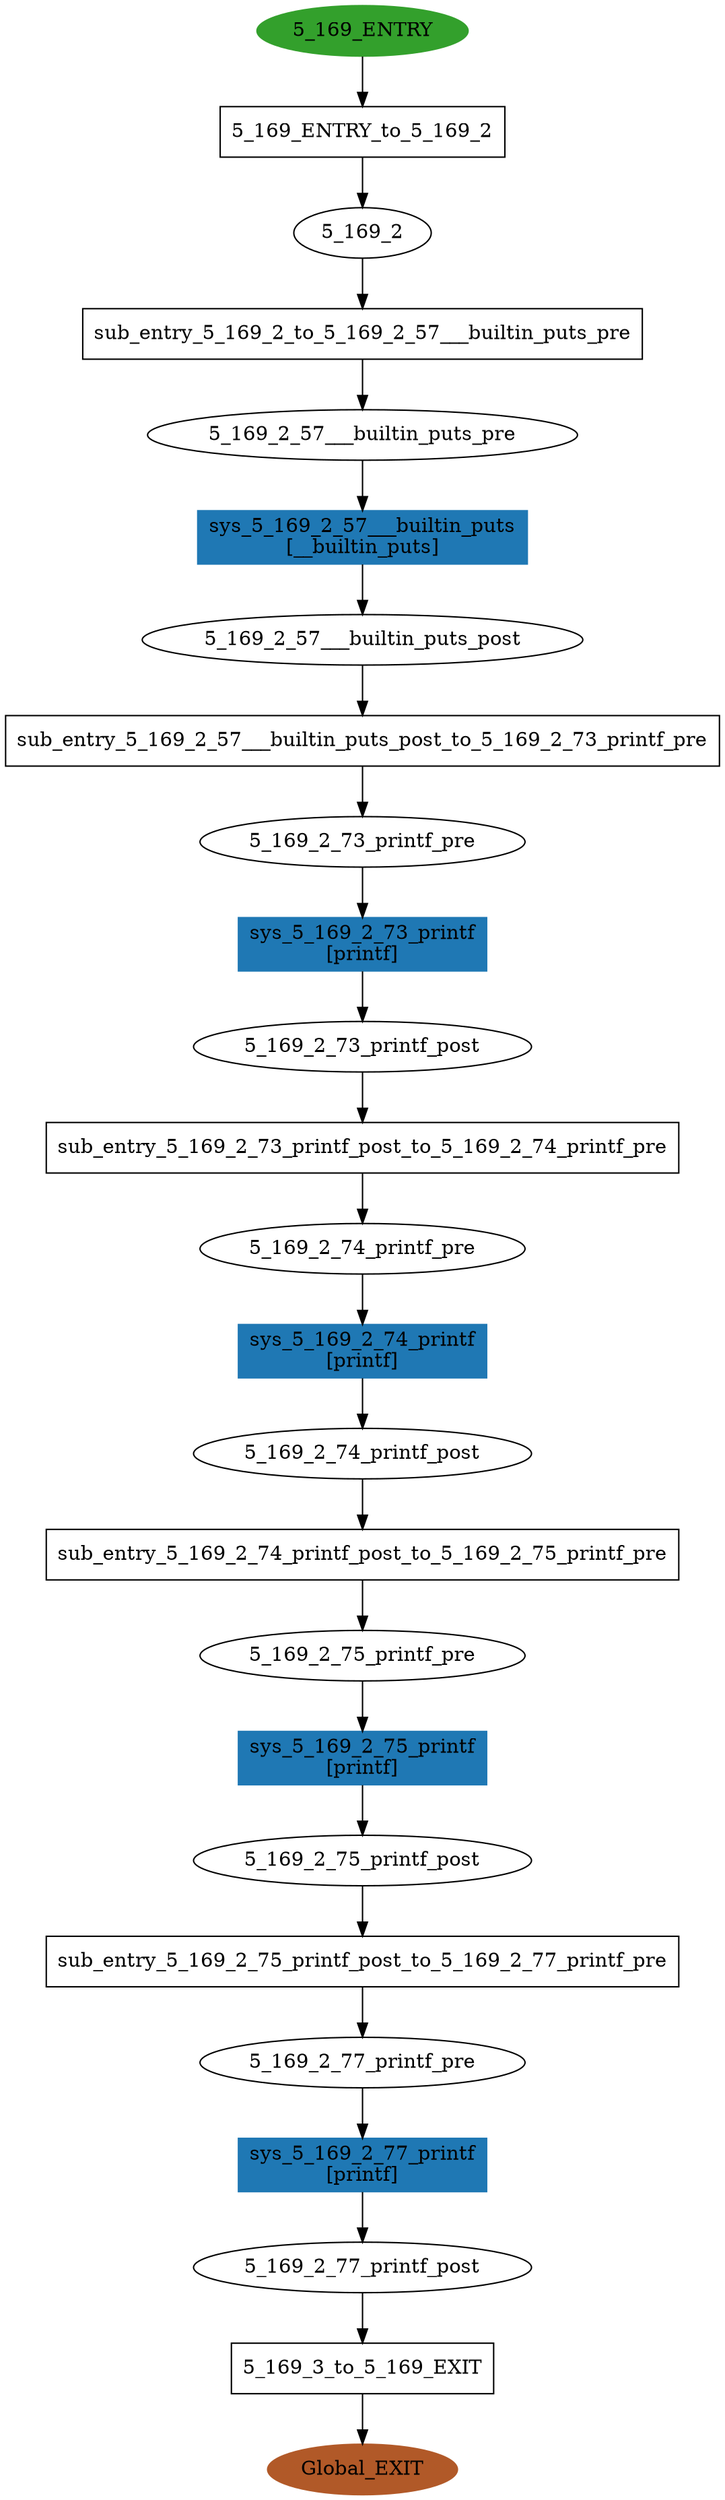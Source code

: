 digraph model { 
compound=true; 
node  [style="filled", colorscheme="paired12"];  "5_169_2_74_printf_pre" [shape=ellipse, style=""];
  "5_169_2_57___builtin_puts_pre" [shape=ellipse, style=""];
  "5_169_2_77_printf_pre" [shape=ellipse, style=""];
  "5_169_2_73_printf_post" [shape=ellipse, style=""];
  "5_169_2_77_printf_post" [shape=ellipse, style=""];
  "5_169_2_73_printf_pre" [shape=ellipse, style=""];
  "5_169_2_75_printf_pre" [shape=ellipse, style=""];
  "5_169_2" [shape=ellipse, style=""];
  "5_169_2_75_printf_post" [shape=ellipse, style=""];
  "Global_EXIT" [shape=ellipse, color=12, style=filled];
  "5_169_2_57___builtin_puts_post" [shape=ellipse, style=""];
  "5_169_2_74_printf_post" [shape=ellipse, style=""];
  "5_169_ENTRY" [shape=ellipse, color=4, style=filled];
  "sub_entry_5_169_2_to_5_169_2_57___builtin_puts_pre" [shape=box, style=""];
  "sub_entry_5_169_2_to_5_169_2_57___builtin_puts_pre" [label="sub_entry_5_169_2_to_5_169_2_57___builtin_puts_pre\n"];
  "sys_5_169_2_75_printf" [shape=box, style=""];
  "sys_5_169_2_75_printf" [color=2, style=filled];
  "sys_5_169_2_75_printf" [label="sys_5_169_2_75_printf\n[printf]"];
  "sub_entry_5_169_2_57___builtin_puts_post_to_5_169_2_73_printf_pre" [shape=box, style=""];
  "sub_entry_5_169_2_57___builtin_puts_post_to_5_169_2_73_printf_pre" [label="sub_entry_5_169_2_57___builtin_puts_post_to_5_169_2_73_printf_pre\n"];
  "sys_5_169_2_74_printf" [shape=box, style=""];
  "sys_5_169_2_74_printf" [color=2, style=filled];
  "sys_5_169_2_74_printf" [label="sys_5_169_2_74_printf\n[printf]"];
  "sub_entry_5_169_2_75_printf_post_to_5_169_2_77_printf_pre" [shape=box, style=""];
  "sub_entry_5_169_2_75_printf_post_to_5_169_2_77_printf_pre" [label="sub_entry_5_169_2_75_printf_post_to_5_169_2_77_printf_pre\n"];
  "sub_entry_5_169_2_73_printf_post_to_5_169_2_74_printf_pre" [shape=box, style=""];
  "sub_entry_5_169_2_73_printf_post_to_5_169_2_74_printf_pre" [label="sub_entry_5_169_2_73_printf_post_to_5_169_2_74_printf_pre\n"];
  "sys_5_169_2_73_printf" [shape=box, style=""];
  "sys_5_169_2_73_printf" [color=2, style=filled];
  "sys_5_169_2_73_printf" [label="sys_5_169_2_73_printf\n[printf]"];
  "5_169_3_to_5_169_EXIT" [shape=box, style=""];
  "5_169_3_to_5_169_EXIT" [label="5_169_3_to_5_169_EXIT\n"];
  "5_169_ENTRY_to_5_169_2" [shape=box, style=""];
  "5_169_ENTRY_to_5_169_2" [label="5_169_ENTRY_to_5_169_2\n"];
  "sub_entry_5_169_2_74_printf_post_to_5_169_2_75_printf_pre" [shape=box, style=""];
  "sub_entry_5_169_2_74_printf_post_to_5_169_2_75_printf_pre" [label="sub_entry_5_169_2_74_printf_post_to_5_169_2_75_printf_pre\n"];
  "sys_5_169_2_77_printf" [shape=box, style=""];
  "sys_5_169_2_77_printf" [color=2, style=filled];
  "sys_5_169_2_77_printf" [label="sys_5_169_2_77_printf\n[printf]"];
  "sys_5_169_2_57___builtin_puts" [shape=box, style=""];
  "sys_5_169_2_57___builtin_puts" [color=2, style=filled];
  "sys_5_169_2_57___builtin_puts" [label="sys_5_169_2_57___builtin_puts\n[__builtin_puts]"];
  "5_169_2_77_printf_pre" -> "sys_5_169_2_77_printf" [label="", arrowhead="normal"];
  "5_169_2_77_printf_post" -> "5_169_3_to_5_169_EXIT" [label="", arrowhead="normal"];
  "sub_entry_5_169_2_57___builtin_puts_post_to_5_169_2_73_printf_pre" -> "5_169_2_73_printf_pre" [label="", arrowhead="normal"];
  "sys_5_169_2_75_printf" -> "5_169_2_75_printf_post" [label="", arrowhead="normal"];
  "5_169_2_75_printf_pre" -> "sys_5_169_2_75_printf" [label="", arrowhead="normal"];
  "5_169_2" -> "sub_entry_5_169_2_to_5_169_2_57___builtin_puts_pre" [label="", arrowhead="normal"];
  "5_169_2_57___builtin_puts_pre" -> "sys_5_169_2_57___builtin_puts" [label="", arrowhead="normal"];
  "5_169_ENTRY" -> "5_169_ENTRY_to_5_169_2" [label="", arrowhead="normal"];
  "5_169_3_to_5_169_EXIT" -> "Global_EXIT" [label="", arrowhead="normal"];
  "sub_entry_5_169_2_74_printf_post_to_5_169_2_75_printf_pre" -> "5_169_2_75_printf_pre" [label="", arrowhead="normal"];
  "5_169_2_73_printf_post" -> "sub_entry_5_169_2_73_printf_post_to_5_169_2_74_printf_pre" [label="", arrowhead="normal"];
  "sub_entry_5_169_2_73_printf_post_to_5_169_2_74_printf_pre" -> "5_169_2_74_printf_pre" [label="", arrowhead="normal"];
  "sub_entry_5_169_2_to_5_169_2_57___builtin_puts_pre" -> "5_169_2_57___builtin_puts_pre" [label="", arrowhead="normal"];
  "sys_5_169_2_77_printf" -> "5_169_2_77_printf_post" [label="", arrowhead="normal"];
  "sys_5_169_2_74_printf" -> "5_169_2_74_printf_post" [label="", arrowhead="normal"];
  "5_169_2_74_printf_pre" -> "sys_5_169_2_74_printf" [label="", arrowhead="normal"];
  "5_169_2_74_printf_post" -> "sub_entry_5_169_2_74_printf_post_to_5_169_2_75_printf_pre" [label="", arrowhead="normal"];
  "sys_5_169_2_57___builtin_puts" -> "5_169_2_57___builtin_puts_post" [label="", arrowhead="normal"];
  "sys_5_169_2_73_printf" -> "5_169_2_73_printf_post" [label="", arrowhead="normal"];
  "sub_entry_5_169_2_75_printf_post_to_5_169_2_77_printf_pre" -> "5_169_2_77_printf_pre" [label="", arrowhead="normal"];
  "5_169_2_75_printf_post" -> "sub_entry_5_169_2_75_printf_post_to_5_169_2_77_printf_pre" [label="", arrowhead="normal"];
  "5_169_2_57___builtin_puts_post" -> "sub_entry_5_169_2_57___builtin_puts_post_to_5_169_2_73_printf_pre" [label="", arrowhead="normal"];
  "5_169_2_73_printf_pre" -> "sys_5_169_2_73_printf" [label="", arrowhead="normal"];
  "5_169_ENTRY_to_5_169_2" -> "5_169_2" [label="", arrowhead="normal"];
}
